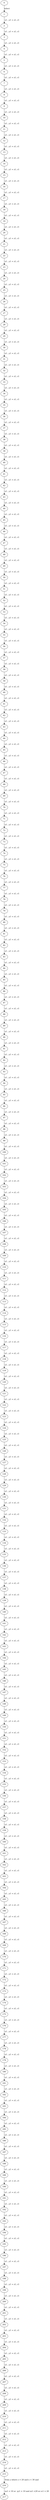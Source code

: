 digraph g{0;
1;
2;
3;
4;
5;
6;
7;
8;
9;
10;
11;
12;
13;
14;
15;
16;
17;
18;
19;
20;
21;
22;
23;
24;
25;
26;
27;
28;
29;
30;
31;
32;
33;
34;
35;
36;
37;
38;
39;
40;
41;
42;
43;
44;
45;
46;
47;
48;
49;
50;
51;
52;
53;
54;
55;
56;
57;
58;
59;
60;
61;
62;
63;
64;
65;
66;
67;
68;
69;
70;
71;
72;
73;
74;
75;
76;
77;
78;
79;
80;
81;
82;
83;
84;
85;
86;
87;
88;
89;
90;
91;
92;
93;
94;
95;
96;
97;
98;
99;
100;
101;
102;
103;
104;
105;
106;
107;
108;
109;
110;
111;
112;
113;
114;
115;
116;
117;
118;
119;
120;
121;
122;
123;
124;
125;
126;
127;
128;
129;
130;
131;
132;
133;
134;
135;
136;
137;
138;
139;
140;
141;
142;
143;
144;
145;
146;
147;
148;
149;
150;
151;
152;
153;
154;
155;
156;
157;
158;
159;
160;
161;
162;
163;
164;
165;
166;
167;
168;
169;
170;
171;
172;
173;
174;
175;
176;
177;
178;
179;
180;
181;
182;
183;
184;
185;
186;
187;
188;
189;
190;
191;
192;
193;
194;
195;
196;
197;
198;
199;
200;
201;
202;
203;
204;
205;
206;
207;
208;
209;
210;
211;
212;
213;
214;
215;
216;
217;
0 -> 1 [ label="select "];
1 -> 2 [ label=" x1 , y1 + z1, c1 "];
2 -> 3 [ label=" x1 , y1 + z1, c1 "];
3 -> 4 [ label=" x1 , y1 + z1, c1 "];
4 -> 5 [ label=" x1 , y1 + z1, c1 "];
5 -> 6 [ label=" x1 , y1 + z1, c1 "];
6 -> 7 [ label=" x1 , y1 + z1, c1 "];
7 -> 8 [ label=" x1 , y1 + z1, c1 "];
8 -> 9 [ label=" x1 , y1 + z1, c1 "];
9 -> 10 [ label=" x1 , y1 + z1, c1 "];
10 -> 11 [ label=" x1 , y1 + z1, c1 "];
11 -> 12 [ label=" x1 , y1 + z1, c1 "];
12 -> 13 [ label=" x1 , y1 + z1, c1 "];
13 -> 14 [ label=" x1 , y1 + z1, c1 "];
14 -> 15 [ label=" x1 , y1 + z1, c1 "];
15 -> 16 [ label=" x1 , y1 + z1, c1 "];
16 -> 17 [ label=" x1 , y1 + z1, c1 "];
17 -> 18 [ label=" x1 , y1 + z1, c1 "];
18 -> 19 [ label=" x1 , y1 + z1, c1 "];
19 -> 20 [ label=" x1 , y1 + z1, c1 "];
20 -> 21 [ label=" x1 , y1 + z1, c1 "];
21 -> 22 [ label=" x1 , y1 + z1, c1 "];
22 -> 23 [ label=" x1 , y1 + z1, c1 "];
23 -> 24 [ label=" x1 , y1 + z1, c1 "];
24 -> 25 [ label=" x1 , y1 + z1, c1 "];
25 -> 26 [ label=" x1 , y1 + z1, c1 "];
26 -> 27 [ label=" x1 , y1 + z1, c1 "];
27 -> 28 [ label=" x1 , y1 + z1, c1 "];
28 -> 29 [ label=" x1 , y1 + z1, c1 "];
29 -> 30 [ label=" x1 , y1 + z1, c1 "];
30 -> 31 [ label=" x1 , y1 + z1, c1 "];
31 -> 32 [ label=" x1 , y1 + z1, c1 "];
32 -> 33 [ label=" x1 , y1 + z1, c1 "];
33 -> 34 [ label=" x1 , y1 + z1, c1 "];
34 -> 35 [ label=" x1 , y1 + z1, c1 "];
35 -> 36 [ label=" x1 , y1 + z1, c1 "];
36 -> 37 [ label=" x1 , y1 + z1, c1 "];
37 -> 38 [ label=" x1 , y1 + z1, c1 "];
38 -> 39 [ label=" x1 , y1 + z1, c1 "];
39 -> 40 [ label=" x1 , y1 + z1, c1 "];
40 -> 41 [ label=" x1 , y1 + z1, c1 "];
41 -> 42 [ label=" x1 , y1 + z1, c1 "];
42 -> 43 [ label=" x1 , y1 + z1, c1 "];
43 -> 44 [ label=" x1 , y1 + z1, c1 "];
44 -> 45 [ label=" x1 , y1 + z1, c1 "];
45 -> 46 [ label=" x1 , y1 + z1, c1 "];
46 -> 47 [ label=" x1 , y1 + z1, c1 "];
47 -> 48 [ label=" x1 , y1 + z1, c1 "];
48 -> 49 [ label=" x1 , y1 + z1, c1 "];
49 -> 50 [ label=" x1 , y1 + z1, c1 "];
50 -> 51 [ label=" x1 , y1 + z1, c1 "];
51 -> 52 [ label=" x1 , y1 + z1, c1 "];
52 -> 53 [ label=" x1 , y1 + z1, c1 "];
53 -> 54 [ label=" x1 , y1 + z1, c1 "];
54 -> 55 [ label=" x1 , y1 + z1, c1 "];
55 -> 56 [ label=" x1 , y1 + z1, c1 "];
56 -> 57 [ label=" x1 , y1 + z1, c1 "];
57 -> 58 [ label=" x1 , y1 + z1, c1 "];
58 -> 59 [ label=" x1 , y1 + z1, c1 "];
59 -> 60 [ label=" x1 , y1 + z1, c1 "];
60 -> 61 [ label=" x1 , y1 + z1, c1 "];
61 -> 62 [ label=" x1 , y1 + z1, c1 "];
62 -> 63 [ label=" x1 , y1 + z1, c1 "];
63 -> 64 [ label=" x1 , y1 + z1, c1 "];
64 -> 65 [ label=" x1 , y1 + z1, c1 "];
65 -> 66 [ label=" x1 , y1 + z1, c1 "];
66 -> 67 [ label=" x1 , y1 + z1, c1 "];
67 -> 68 [ label=" x1 , y1 + z1, c1 "];
68 -> 69 [ label=" x1 , y1 + z1, c1 "];
69 -> 70 [ label=" x1 , y1 + z1, c1 "];
70 -> 71 [ label=" x1 , y1 + z1, c1 "];
71 -> 72 [ label=" x1 , y1 + z1, c1 "];
72 -> 73 [ label=" x1 , y1 + z1, c1 "];
73 -> 74 [ label=" x1 , y1 + z1, c1 "];
74 -> 75 [ label=" x1 , y1 + z1, c1 "];
75 -> 76 [ label=" x1 , y1 + z1, c1 "];
76 -> 77 [ label=" x1 , y1 + z1, c1 "];
77 -> 78 [ label=" x1 , y1 + z1, c1 "];
78 -> 79 [ label=" x1 , y1 + z1, c1 "];
79 -> 80 [ label=" x1 , y1 + z1, c1 "];
80 -> 81 [ label=" x1 , y1 + z1, c1 "];
81 -> 82 [ label=" x1 , y1 + z1, c1 "];
82 -> 83 [ label=" x1 , y1 + z1, c1 "];
83 -> 84 [ label=" x1 , y1 + z1, c1 "];
84 -> 85 [ label=" x1 , y1 + z1, c1 "];
85 -> 86 [ label=" x1 , y1 + z1, c1 "];
86 -> 87 [ label=" x1 , y1 + z1, c1 "];
87 -> 88 [ label=" x1 , y1 + z1, c1 "];
88 -> 89 [ label=" x1 , y1 + z1, c1 "];
89 -> 90 [ label=" x1 , y1 + z1, c1 "];
90 -> 91 [ label=" x1 , y1 + z1, c1 "];
91 -> 92 [ label=" x1 , y1 + z1, c1 "];
92 -> 93 [ label=" x1 , y1 + z1, c1 "];
93 -> 94 [ label=" x1 , y1 + z1, c1 "];
94 -> 95 [ label=" x1 , y1 + z1, c1 "];
95 -> 96 [ label=" x1 , y1 + z1, c1 "];
96 -> 97 [ label=" x1 , y1 + z1, c1 "];
97 -> 98 [ label=" x1 , y1 + z1, c1 "];
98 -> 99 [ label=" x1 , y1 + z1, c1 "];
99 -> 100 [ label=" x1 , y1 + z1, c1 "];
100 -> 101 [ label=" x1 , y1 + z1, c1 "];
101 -> 102 [ label=" x1 , y1 + z1, c1 "];
102 -> 103 [ label=" x1 , y1 + z1, c1 "];
103 -> 104 [ label=" x1 , y1 + z1, c1 "];
104 -> 105 [ label=" x1 , y1 + z1, c1 "];
105 -> 106 [ label=" x1 , y1 + z1, c1 "];
106 -> 107 [ label=" x1 , y1 + z1, c1 "];
107 -> 108 [ label=" x1 , y1 + z1, c1 "];
108 -> 109 [ label=" x1 , y1 + z1, c1 "];
109 -> 110 [ label=" x1 , y1 + z1, c1 "];
110 -> 111 [ label=" x1 , y1 + z1, c1 "];
111 -> 112 [ label=" x1 , y1 + z1, c1 "];
112 -> 113 [ label=" x1 , y1 + z1, c1 "];
113 -> 114 [ label=" x1 , y1 + z1, c1 "];
114 -> 115 [ label=" x1 , y1 + z1, c1 "];
115 -> 116 [ label=" x1 , y1 + z1, c1 "];
116 -> 117 [ label=" x1 , y1 + z1, c1 "];
117 -> 118 [ label=" x1 , y1 + z1, c1 "];
118 -> 119 [ label=" x1 , y1 + z1, c1 "];
119 -> 120 [ label=" x1 , y1 + z1, c1 "];
120 -> 121 [ label=" x1 , y1 + z1, c1 "];
121 -> 122 [ label=" x1 , y1 + z1, c1 "];
122 -> 123 [ label=" x1 , y1 + z1, c1 "];
123 -> 124 [ label=" x1 , y1 + z1, c1 "];
124 -> 125 [ label=" x1 , y1 + z1, c1 "];
125 -> 126 [ label=" x1 , y1 + z1, c1 "];
126 -> 127 [ label=" x1 , y1 + z1, c1 "];
127 -> 128 [ label=" x1 , y1 + z1, c1 "];
128 -> 129 [ label=" x1 , y1 + z1, c1 "];
129 -> 130 [ label=" x1 , y1 + z1, c1 "];
130 -> 131 [ label=" x1 , y1 + z1, c1 "];
131 -> 132 [ label=" x1 , y1 + z1, c1 "];
132 -> 133 [ label=" x1 , y1 + z1, c1 "];
133 -> 134 [ label=" x1 , y1 + z1, c1 "];
134 -> 135 [ label=" x1 , y1 + z1, c1 "];
135 -> 136 [ label=" x1 , y1 + z1, c1 "];
136 -> 137 [ label=" x1 , y1 + z1, c1 "];
137 -> 138 [ label=" x1 , y1 + z1, c1 "];
138 -> 139 [ label=" x1 , y1 + z1, c1 "];
139 -> 140 [ label=" x1 , y1 + z1, c1 "];
140 -> 141 [ label=" x1 , y1 + z1, c1 "];
141 -> 142 [ label=" x1 , y1 + z1, c1 "];
142 -> 143 [ label=" x1 , y1 + z1, c1 "];
143 -> 144 [ label=" x1 , y1 + z1, c1 "];
144 -> 145 [ label=" x1 , y1 + z1, c1 "];
145 -> 146 [ label=" x1 , y1 + z1, c1 "];
146 -> 147 [ label=" x1 , y1 + z1, c1 "];
147 -> 148 [ label=" x1 , y1 + z1, c1 "];
148 -> 149 [ label=" x1 , y1 + z1, c1 "];
149 -> 150 [ label=" x1 , y1 + z1, c1 "];
150 -> 151 [ label=" x1 , y1 + z1, c1 "];
151 -> 152 [ label=" x1 , y1 + z1, c1 "];
152 -> 153 [ label=" x1 , y1 + z1, c1 "];
153 -> 154 [ label=" x1 , y1 + z1, c1 "];
154 -> 155 [ label=" x1 , y1 + z1, c1 "];
155 -> 156 [ label=" x1 , y1 + z1, c1 "];
156 -> 157 [ label=" x1 , y1 + z1, c1 "];
157 -> 158 [ label=" x1 , y1 + z1, c1 "];
158 -> 159 [ label=" x1 , y1 + z1, c1 "];
159 -> 160 [ label=" x1 , y1 + z1, c1 "];
160 -> 161 [ label=" x1 , y1 + z1, c1 "];
161 -> 162 [ label=" x1 , y1 + z1, c1 "];
162 -> 163 [ label=" x1 , y1 + z1, c1 "];
163 -> 164 [ label=" x1 , y1 + z1, c1 "];
164 -> 165 [ label=" x1 , y1 + z1, c1 "];
165 -> 166 [ label=" x1 , y1 + z1, c1 "];
166 -> 167 [ label=" x1 , y1 + z1, c1 "];
167 -> 168 [ label=" x1 , y1 + z1, c1 "];
168 -> 169 [ label=" x1 , y1 + z1, c1 "];
169 -> 170 [ label=" x1 , y1 + z1, c1 "];
170 -> 171 [ label=" x1 , y1 + z1, c1 "];
171 -> 172 [ label=" x1 , y1 + z1, c1 "];
172 -> 173 [ label=" x1 , y1 + z1, c1 "];
173 -> 174 [ label=" x1 , y1 + z1, c1 "];
174 -> 175 [ label=" x1 , y1 + z1, c1 "];
175 -> 176 [ label=" x1 , y1 + z1, c1 "];
176 -> 177 [ label=" x1 , y1 + z1, c1 "];
177 -> 178 [ label=" x1 , y1 + z1, c1 "];
178 -> 179 [ label=" x1 , y1 + z1, c1 "];
179 -> 180 [ label=" x1 , y1 + z1, c1 "];
180 -> 181 [ label=" x1 , y1 + z1, c1 "];
181 -> 182 [ label=" x1 , y1 + z1, c1 "];
182 -> 183 [ label=" x1 , y1 + z1, c1 "];
183 -> 184 [ label=" x1 , y1 + z1, c1 "];
184 -> 185 [ label=" x1 , y1 + z1, c1 "];
185 -> 186 [ label=" x1 , y1 + z1, c1 "];
186 -> 187 [ label=" x1 , y1 + z1, c1 "];
187 -> 188 [ label=" x1 , y1 + z1, c1 "];
188 -> 189 [ label=" x1 , y1 + z1, c1 "];
189 -> 190 [ label=" x1 , y1 + z1, c1 "];
190 -> 191 [ label=" x1 , y1 + z1, c1 "];
191 -> 192 [ label=" x1 , y1 + z1, c1 "];
192 -> 193 [ label=" x1 , y1 + z1, c1 "];
193 -> 194 [ label=" x1 , y1 + z1, c1 "];
194 -> 195 [ label=" x1 , y1 + z1, c1 "];
195 -> 196 [ label=" x1 , y1 + z1, c1 "];
196 -> 197 [ label=" x1 , y1 + z1, c1 "];
197 -> 198 [ label=" x1 , y1 + z1, c1 "];
198 -> 199 [ label=" x1 , y1 + z1, c1 "];
199 -> 200 [ label=" x1 , y1 + z1, c1 "];
200 -> 201 [ label=" x1 , y1 + z1, c1 "];
201 -> 202 [ label=" x1 , y1 + z1, c1 "];
202 -> 203 [ label=" x1 , y1 + z1, c1 "];
203 -> 204 [ label=" x1 , y1 + z1, c1 "];
204 -> 205 [ label=" x1 , y1 + z1, c1 "];
205 -> 206 [ label=" x1 , y1 + z1, c1 "];
206 -> 207 [ label=" x1 , y1 + z1, c1 "];
207 -> 208 [ label=" x1 , y1 + z1, c1 "];
208 -> 209 [ label=" x1 , y1 + z1, c1 "];
209 -> 210 [ label=" x1 , y1 + z1, c1 "];
210 -> 211 [ label=" x1 , y1 + z1, c1 "];
211 -> 212 [ label=" x1 , y1 + z1, c1 "];
212 -> 213 [ label=" x1 , y1 + z1, c1 "];
213 -> 214 [ label=" x1 , y1 + z1, c1 "];
214 -> 215 [ label=" x1 , y1 + z1, c1 "];
215 -> 216 [ label=" from y where z > 20 and x < 30 and"];
216 -> 217 [ label=" xx1 < 10 or  yy1 > 10 and zz1 <20 or cc1 > 20 "];
}